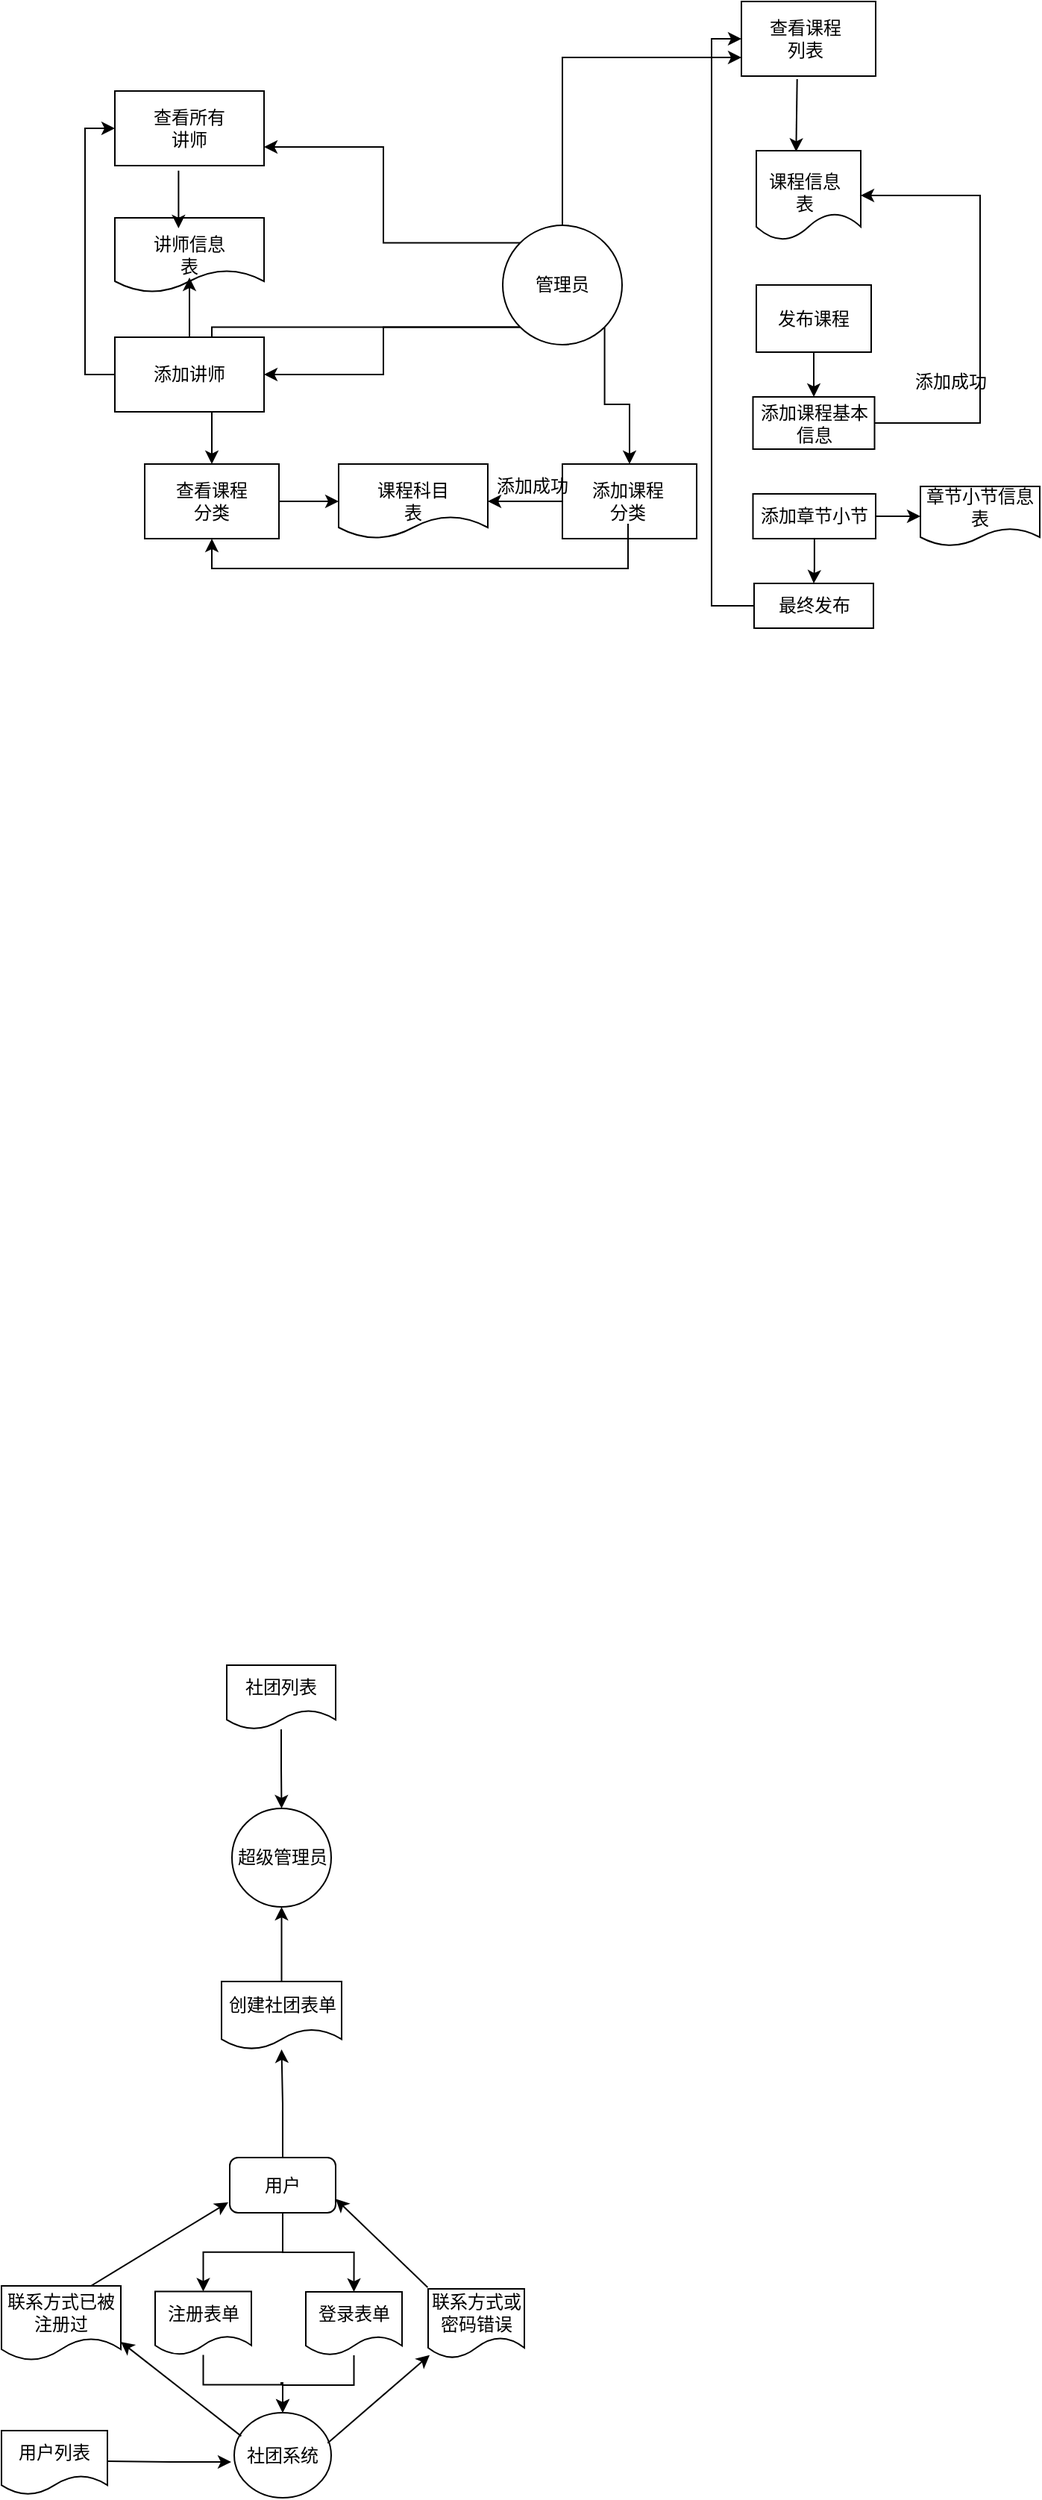 <mxfile version="21.2.3" type="github">
  <diagram id="PFTaVR9R77RU1zgIoD-t" name="Page-1">
    <mxGraphModel dx="1034" dy="1238" grid="0" gridSize="10" guides="1" tooltips="1" connect="1" arrows="1" fold="1" page="0" pageScale="1" pageWidth="827" pageHeight="1169" background="none" math="0" shadow="0">
      <root>
        <mxCell id="0" />
        <mxCell id="1" parent="0" />
        <mxCell id="eftF3Yvcaq25oSi6NERf-6" style="edgeStyle=orthogonalEdgeStyle;rounded=0;orthogonalLoop=1;jettySize=auto;html=1;exitX=0;exitY=0;exitDx=0;exitDy=0;entryX=1;entryY=0.75;entryDx=0;entryDy=0;" parent="1" source="eftF3Yvcaq25oSi6NERf-1" target="eftF3Yvcaq25oSi6NERf-3" edge="1">
          <mxGeometry relative="1" as="geometry" />
        </mxCell>
        <mxCell id="eftF3Yvcaq25oSi6NERf-15" style="edgeStyle=orthogonalEdgeStyle;rounded=0;orthogonalLoop=1;jettySize=auto;html=1;exitX=0;exitY=1;exitDx=0;exitDy=0;entryX=1;entryY=0.5;entryDx=0;entryDy=0;" parent="1" source="eftF3Yvcaq25oSi6NERf-1" target="eftF3Yvcaq25oSi6NERf-13" edge="1">
          <mxGeometry relative="1" as="geometry" />
        </mxCell>
        <mxCell id="eftF3Yvcaq25oSi6NERf-33" style="edgeStyle=orthogonalEdgeStyle;rounded=0;orthogonalLoop=1;jettySize=auto;html=1;exitX=0;exitY=1;exitDx=0;exitDy=0;entryX=0.5;entryY=0;entryDx=0;entryDy=0;" parent="1" source="eftF3Yvcaq25oSi6NERf-1" target="eftF3Yvcaq25oSi6NERf-23" edge="1">
          <mxGeometry relative="1" as="geometry" />
        </mxCell>
        <mxCell id="eftF3Yvcaq25oSi6NERf-34" style="edgeStyle=orthogonalEdgeStyle;rounded=0;orthogonalLoop=1;jettySize=auto;html=1;exitX=1;exitY=1;exitDx=0;exitDy=0;entryX=0.5;entryY=0;entryDx=0;entryDy=0;" parent="1" source="eftF3Yvcaq25oSi6NERf-1" target="eftF3Yvcaq25oSi6NERf-29" edge="1">
          <mxGeometry relative="1" as="geometry" />
        </mxCell>
        <mxCell id="eftF3Yvcaq25oSi6NERf-41" style="edgeStyle=orthogonalEdgeStyle;rounded=0;orthogonalLoop=1;jettySize=auto;html=1;exitX=0.5;exitY=0;exitDx=0;exitDy=0;entryX=0;entryY=0.75;entryDx=0;entryDy=0;" parent="1" source="eftF3Yvcaq25oSi6NERf-1" target="eftF3Yvcaq25oSi6NERf-35" edge="1">
          <mxGeometry relative="1" as="geometry" />
        </mxCell>
        <mxCell id="eftF3Yvcaq25oSi6NERf-1" value="" style="ellipse;whiteSpace=wrap;html=1;aspect=fixed;" parent="1" vertex="1">
          <mxGeometry x="360" y="-481" width="80" height="80" as="geometry" />
        </mxCell>
        <mxCell id="eftF3Yvcaq25oSi6NERf-2" value="管理员" style="text;html=1;strokeColor=none;fillColor=none;align=center;verticalAlign=middle;whiteSpace=wrap;rounded=0;" parent="1" vertex="1">
          <mxGeometry x="370" y="-456" width="60" height="30" as="geometry" />
        </mxCell>
        <mxCell id="eftF3Yvcaq25oSi6NERf-3" value="" style="rounded=0;whiteSpace=wrap;html=1;" parent="1" vertex="1">
          <mxGeometry x="100" y="-571" width="100" height="50" as="geometry" />
        </mxCell>
        <mxCell id="eftF3Yvcaq25oSi6NERf-5" value="查看所有讲师" style="text;html=1;strokeColor=none;fillColor=none;align=center;verticalAlign=middle;whiteSpace=wrap;rounded=0;" parent="1" vertex="1">
          <mxGeometry x="120" y="-561" width="60" height="30" as="geometry" />
        </mxCell>
        <mxCell id="eftF3Yvcaq25oSi6NERf-7" value="" style="shape=document;whiteSpace=wrap;html=1;boundedLbl=1;" parent="1" vertex="1">
          <mxGeometry x="100" y="-486" width="100" height="50" as="geometry" />
        </mxCell>
        <mxCell id="eftF3Yvcaq25oSi6NERf-8" value="讲师信息表" style="text;html=1;strokeColor=none;fillColor=none;align=center;verticalAlign=middle;whiteSpace=wrap;rounded=0;" parent="1" vertex="1">
          <mxGeometry x="120" y="-476" width="60" height="30" as="geometry" />
        </mxCell>
        <mxCell id="eftF3Yvcaq25oSi6NERf-22" value="" style="edgeStyle=orthogonalEdgeStyle;rounded=0;orthogonalLoop=1;jettySize=auto;html=1;" parent="1" source="eftF3Yvcaq25oSi6NERf-13" target="eftF3Yvcaq25oSi6NERf-8" edge="1">
          <mxGeometry relative="1" as="geometry" />
        </mxCell>
        <mxCell id="eftF3Yvcaq25oSi6NERf-46" style="edgeStyle=orthogonalEdgeStyle;rounded=0;orthogonalLoop=1;jettySize=auto;html=1;entryX=0;entryY=0.5;entryDx=0;entryDy=0;" parent="1" source="eftF3Yvcaq25oSi6NERf-13" target="eftF3Yvcaq25oSi6NERf-3" edge="1">
          <mxGeometry relative="1" as="geometry">
            <Array as="points">
              <mxPoint x="80" y="-381" />
              <mxPoint x="80" y="-546" />
            </Array>
          </mxGeometry>
        </mxCell>
        <mxCell id="eftF3Yvcaq25oSi6NERf-13" value="" style="rounded=0;whiteSpace=wrap;html=1;" parent="1" vertex="1">
          <mxGeometry x="100" y="-406" width="100" height="50" as="geometry" />
        </mxCell>
        <mxCell id="eftF3Yvcaq25oSi6NERf-14" value="添加讲师" style="text;html=1;strokeColor=none;fillColor=none;align=center;verticalAlign=middle;whiteSpace=wrap;rounded=0;" parent="1" vertex="1">
          <mxGeometry x="120" y="-396" width="60" height="30" as="geometry" />
        </mxCell>
        <mxCell id="eftF3Yvcaq25oSi6NERf-21" value="" style="endArrow=classic;html=1;rounded=0;exitX=0.427;exitY=1.067;exitDx=0;exitDy=0;exitPerimeter=0;entryX=0.378;entryY=-0.1;entryDx=0;entryDy=0;entryPerimeter=0;" parent="1" source="eftF3Yvcaq25oSi6NERf-3" target="eftF3Yvcaq25oSi6NERf-8" edge="1">
          <mxGeometry width="50" height="50" relative="1" as="geometry">
            <mxPoint x="380" y="-331" as="sourcePoint" />
            <mxPoint x="430" y="-381" as="targetPoint" />
          </mxGeometry>
        </mxCell>
        <mxCell id="eftF3Yvcaq25oSi6NERf-23" value="" style="rounded=0;whiteSpace=wrap;html=1;" parent="1" vertex="1">
          <mxGeometry x="120" y="-321" width="90" height="50" as="geometry" />
        </mxCell>
        <mxCell id="eftF3Yvcaq25oSi6NERf-24" value="查看课程分类" style="text;html=1;strokeColor=none;fillColor=none;align=center;verticalAlign=middle;whiteSpace=wrap;rounded=0;" parent="1" vertex="1">
          <mxGeometry x="135" y="-311" width="60" height="30" as="geometry" />
        </mxCell>
        <mxCell id="eftF3Yvcaq25oSi6NERf-25" value="" style="shape=document;whiteSpace=wrap;html=1;boundedLbl=1;" parent="1" vertex="1">
          <mxGeometry x="250" y="-321" width="100" height="50" as="geometry" />
        </mxCell>
        <mxCell id="eftF3Yvcaq25oSi6NERf-26" value="课程科目表" style="text;html=1;strokeColor=none;fillColor=none;align=center;verticalAlign=middle;whiteSpace=wrap;rounded=0;" parent="1" vertex="1">
          <mxGeometry x="270" y="-311" width="60" height="30" as="geometry" />
        </mxCell>
        <mxCell id="eftF3Yvcaq25oSi6NERf-28" value="" style="endArrow=classic;html=1;rounded=0;exitX=1;exitY=0.5;exitDx=0;exitDy=0;" parent="1" source="eftF3Yvcaq25oSi6NERf-23" edge="1">
          <mxGeometry width="50" height="50" relative="1" as="geometry">
            <mxPoint x="210" y="-251" as="sourcePoint" />
            <mxPoint x="250" y="-296" as="targetPoint" />
          </mxGeometry>
        </mxCell>
        <mxCell id="eftF3Yvcaq25oSi6NERf-29" value="" style="rounded=0;whiteSpace=wrap;html=1;" parent="1" vertex="1">
          <mxGeometry x="400" y="-321" width="90" height="50" as="geometry" />
        </mxCell>
        <mxCell id="eftF3Yvcaq25oSi6NERf-45" style="edgeStyle=orthogonalEdgeStyle;rounded=0;orthogonalLoop=1;jettySize=auto;html=1;entryX=0.5;entryY=1;entryDx=0;entryDy=0;" parent="1" source="eftF3Yvcaq25oSi6NERf-30" target="eftF3Yvcaq25oSi6NERf-23" edge="1">
          <mxGeometry relative="1" as="geometry">
            <Array as="points">
              <mxPoint x="444" y="-251" />
              <mxPoint x="165" y="-251" />
            </Array>
          </mxGeometry>
        </mxCell>
        <mxCell id="eftF3Yvcaq25oSi6NERf-30" value="添加课程分类" style="text;html=1;strokeColor=none;fillColor=none;align=center;verticalAlign=middle;whiteSpace=wrap;rounded=0;" parent="1" vertex="1">
          <mxGeometry x="414" y="-311" width="60" height="30" as="geometry" />
        </mxCell>
        <mxCell id="eftF3Yvcaq25oSi6NERf-32" value="" style="endArrow=classic;html=1;rounded=0;entryX=1;entryY=0.5;entryDx=0;entryDy=0;exitX=0;exitY=0.5;exitDx=0;exitDy=0;" parent="1" source="eftF3Yvcaq25oSi6NERf-29" target="eftF3Yvcaq25oSi6NERf-25" edge="1">
          <mxGeometry width="50" height="50" relative="1" as="geometry">
            <mxPoint x="360" y="-261" as="sourcePoint" />
            <mxPoint x="400" y="-311" as="targetPoint" />
          </mxGeometry>
        </mxCell>
        <mxCell id="eftF3Yvcaq25oSi6NERf-35" value="" style="rounded=0;whiteSpace=wrap;html=1;" parent="1" vertex="1">
          <mxGeometry x="520" y="-631" width="90" height="50" as="geometry" />
        </mxCell>
        <mxCell id="eftF3Yvcaq25oSi6NERf-36" value="查看课程列表" style="text;html=1;strokeColor=none;fillColor=none;align=center;verticalAlign=middle;whiteSpace=wrap;rounded=0;" parent="1" vertex="1">
          <mxGeometry x="532.5" y="-621" width="60" height="30" as="geometry" />
        </mxCell>
        <mxCell id="eftF3Yvcaq25oSi6NERf-37" value="" style="shape=document;whiteSpace=wrap;html=1;boundedLbl=1;" parent="1" vertex="1">
          <mxGeometry x="530" y="-531" width="70" height="60" as="geometry" />
        </mxCell>
        <mxCell id="eftF3Yvcaq25oSi6NERf-38" value="课程信息表" style="text;html=1;strokeColor=none;fillColor=none;align=center;verticalAlign=middle;whiteSpace=wrap;rounded=0;" parent="1" vertex="1">
          <mxGeometry x="535" y="-516" width="55" height="25" as="geometry" />
        </mxCell>
        <mxCell id="eftF3Yvcaq25oSi6NERf-40" value="" style="endArrow=classic;html=1;rounded=0;exitX=0.415;exitY=1.04;exitDx=0;exitDy=0;exitPerimeter=0;entryX=0.381;entryY=0.011;entryDx=0;entryDy=0;entryPerimeter=0;" parent="1" source="eftF3Yvcaq25oSi6NERf-35" target="eftF3Yvcaq25oSi6NERf-37" edge="1">
          <mxGeometry width="50" height="50" relative="1" as="geometry">
            <mxPoint x="450" y="-491" as="sourcePoint" />
            <mxPoint x="500" y="-541" as="targetPoint" />
          </mxGeometry>
        </mxCell>
        <mxCell id="eftF3Yvcaq25oSi6NERf-42" value="添加成功" style="text;html=1;strokeColor=none;fillColor=none;align=center;verticalAlign=middle;whiteSpace=wrap;rounded=0;" parent="1" vertex="1">
          <mxGeometry x="350" y="-321" width="60" height="30" as="geometry" />
        </mxCell>
        <mxCell id="eftF3Yvcaq25oSi6NERf-50" value="" style="edgeStyle=orthogonalEdgeStyle;rounded=0;orthogonalLoop=1;jettySize=auto;html=1;" parent="1" source="eftF3Yvcaq25oSi6NERf-47" target="eftF3Yvcaq25oSi6NERf-49" edge="1">
          <mxGeometry relative="1" as="geometry" />
        </mxCell>
        <mxCell id="eftF3Yvcaq25oSi6NERf-47" value="发布课程" style="rounded=0;whiteSpace=wrap;html=1;" parent="1" vertex="1">
          <mxGeometry x="530" y="-441" width="77" height="45" as="geometry" />
        </mxCell>
        <mxCell id="eftF3Yvcaq25oSi6NERf-57" style="edgeStyle=orthogonalEdgeStyle;rounded=0;orthogonalLoop=1;jettySize=auto;html=1;entryX=1;entryY=0.5;entryDx=0;entryDy=0;" parent="1" source="eftF3Yvcaq25oSi6NERf-49" target="eftF3Yvcaq25oSi6NERf-37" edge="1">
          <mxGeometry relative="1" as="geometry">
            <Array as="points">
              <mxPoint x="680" y="-348" />
              <mxPoint x="680" y="-501" />
            </Array>
          </mxGeometry>
        </mxCell>
        <mxCell id="eftF3Yvcaq25oSi6NERf-49" value="添加课程基本信息" style="whiteSpace=wrap;html=1;rounded=0;" parent="1" vertex="1">
          <mxGeometry x="527.75" y="-366" width="81.5" height="35" as="geometry" />
        </mxCell>
        <mxCell id="eftF3Yvcaq25oSi6NERf-54" value="" style="edgeStyle=orthogonalEdgeStyle;rounded=0;orthogonalLoop=1;jettySize=auto;html=1;" parent="1" source="eftF3Yvcaq25oSi6NERf-51" target="eftF3Yvcaq25oSi6NERf-53" edge="1">
          <mxGeometry relative="1" as="geometry" />
        </mxCell>
        <mxCell id="eftF3Yvcaq25oSi6NERf-56" value="" style="edgeStyle=orthogonalEdgeStyle;rounded=0;orthogonalLoop=1;jettySize=auto;html=1;" parent="1" source="eftF3Yvcaq25oSi6NERf-51" target="eftF3Yvcaq25oSi6NERf-55" edge="1">
          <mxGeometry relative="1" as="geometry" />
        </mxCell>
        <mxCell id="eftF3Yvcaq25oSi6NERf-51" value="添加章节小节" style="whiteSpace=wrap;html=1;" parent="1" vertex="1">
          <mxGeometry x="527.75" y="-301" width="82.25" height="30" as="geometry" />
        </mxCell>
        <mxCell id="eftF3Yvcaq25oSi6NERf-53" value="章节小节信息表" style="shape=document;whiteSpace=wrap;html=1;boundedLbl=1;" parent="1" vertex="1">
          <mxGeometry x="640" y="-306" width="80" height="40" as="geometry" />
        </mxCell>
        <mxCell id="eftF3Yvcaq25oSi6NERf-59" style="edgeStyle=orthogonalEdgeStyle;rounded=0;orthogonalLoop=1;jettySize=auto;html=1;entryX=0;entryY=0.5;entryDx=0;entryDy=0;" parent="1" source="eftF3Yvcaq25oSi6NERf-55" target="eftF3Yvcaq25oSi6NERf-35" edge="1">
          <mxGeometry relative="1" as="geometry">
            <Array as="points">
              <mxPoint x="500" y="-226" />
              <mxPoint x="500" y="-606" />
            </Array>
          </mxGeometry>
        </mxCell>
        <mxCell id="eftF3Yvcaq25oSi6NERf-55" value="最终发布" style="whiteSpace=wrap;html=1;" parent="1" vertex="1">
          <mxGeometry x="528.5" y="-241" width="80" height="30" as="geometry" />
        </mxCell>
        <mxCell id="eftF3Yvcaq25oSi6NERf-58" value="添加成功" style="text;html=1;align=center;verticalAlign=middle;resizable=0;points=[];autosize=1;strokeColor=none;fillColor=none;" parent="1" vertex="1">
          <mxGeometry x="630" y="-386" width="60" height="20" as="geometry" />
        </mxCell>
        <mxCell id="TgjRXRTITHaoMna3Si7o-6" value="" style="edgeStyle=orthogonalEdgeStyle;rounded=0;orthogonalLoop=1;jettySize=auto;html=1;" edge="1" parent="1" source="TgjRXRTITHaoMna3Si7o-2" target="TgjRXRTITHaoMna3Si7o-5">
          <mxGeometry relative="1" as="geometry" />
        </mxCell>
        <mxCell id="TgjRXRTITHaoMna3Si7o-17" style="edgeStyle=orthogonalEdgeStyle;rounded=0;orthogonalLoop=1;jettySize=auto;html=1;entryX=0.5;entryY=0;entryDx=0;entryDy=0;" edge="1" parent="1" source="TgjRXRTITHaoMna3Si7o-2" target="TgjRXRTITHaoMna3Si7o-16">
          <mxGeometry relative="1" as="geometry" />
        </mxCell>
        <mxCell id="TgjRXRTITHaoMna3Si7o-24" value="" style="edgeStyle=orthogonalEdgeStyle;rounded=0;orthogonalLoop=1;jettySize=auto;html=1;" edge="1" parent="1" source="TgjRXRTITHaoMna3Si7o-2" target="TgjRXRTITHaoMna3Si7o-23">
          <mxGeometry relative="1" as="geometry" />
        </mxCell>
        <mxCell id="TgjRXRTITHaoMna3Si7o-2" value="用户" style="rounded=1;whiteSpace=wrap;html=1;" vertex="1" parent="1">
          <mxGeometry x="177" y="814" width="71" height="37" as="geometry" />
        </mxCell>
        <mxCell id="TgjRXRTITHaoMna3Si7o-9" value="" style="edgeStyle=orthogonalEdgeStyle;rounded=0;orthogonalLoop=1;jettySize=auto;html=1;" edge="1" parent="1" source="TgjRXRTITHaoMna3Si7o-5" target="TgjRXRTITHaoMna3Si7o-8">
          <mxGeometry relative="1" as="geometry" />
        </mxCell>
        <mxCell id="TgjRXRTITHaoMna3Si7o-5" value="注册表单" style="shape=document;whiteSpace=wrap;html=1;boundedLbl=1;rounded=1;" vertex="1" parent="1">
          <mxGeometry x="127" y="903.75" width="64.5" height="42.5" as="geometry" />
        </mxCell>
        <mxCell id="TgjRXRTITHaoMna3Si7o-8" value="社团系统" style="ellipse;whiteSpace=wrap;html=1;" vertex="1" parent="1">
          <mxGeometry x="180" y="985" width="65" height="57" as="geometry" />
        </mxCell>
        <mxCell id="TgjRXRTITHaoMna3Si7o-12" value="联系方式已被注册过" style="shape=document;whiteSpace=wrap;html=1;boundedLbl=1;" vertex="1" parent="1">
          <mxGeometry x="24" y="900" width="80" height="50" as="geometry" />
        </mxCell>
        <mxCell id="TgjRXRTITHaoMna3Si7o-13" value="" style="endArrow=classic;html=1;rounded=0;exitX=0.072;exitY=0.275;exitDx=0;exitDy=0;exitPerimeter=0;entryX=1;entryY=0.75;entryDx=0;entryDy=0;" edge="1" parent="1" source="TgjRXRTITHaoMna3Si7o-8" target="TgjRXRTITHaoMna3Si7o-12">
          <mxGeometry width="50" height="50" relative="1" as="geometry">
            <mxPoint x="57" y="1010" as="sourcePoint" />
            <mxPoint x="107" y="960" as="targetPoint" />
          </mxGeometry>
        </mxCell>
        <mxCell id="TgjRXRTITHaoMna3Si7o-15" value="" style="endArrow=classic;html=1;rounded=0;exitX=0.75;exitY=0;exitDx=0;exitDy=0;" edge="1" parent="1" source="TgjRXRTITHaoMna3Si7o-12">
          <mxGeometry width="50" height="50" relative="1" as="geometry">
            <mxPoint x="126" y="894" as="sourcePoint" />
            <mxPoint x="176" y="844" as="targetPoint" />
          </mxGeometry>
        </mxCell>
        <mxCell id="TgjRXRTITHaoMna3Si7o-18" style="edgeStyle=orthogonalEdgeStyle;rounded=0;orthogonalLoop=1;jettySize=auto;html=1;entryX=0.5;entryY=0;entryDx=0;entryDy=0;" edge="1" parent="1" source="TgjRXRTITHaoMna3Si7o-16" target="TgjRXRTITHaoMna3Si7o-8">
          <mxGeometry relative="1" as="geometry" />
        </mxCell>
        <mxCell id="TgjRXRTITHaoMna3Si7o-16" value="登录表单" style="shape=document;whiteSpace=wrap;html=1;boundedLbl=1;rounded=1;" vertex="1" parent="1">
          <mxGeometry x="228" y="904" width="64.5" height="42.5" as="geometry" />
        </mxCell>
        <mxCell id="TgjRXRTITHaoMna3Si7o-20" value="联系方式或密码错误" style="shape=document;whiteSpace=wrap;html=1;boundedLbl=1;rounded=1;" vertex="1" parent="1">
          <mxGeometry x="310" y="902" width="64.5" height="46.5" as="geometry" />
        </mxCell>
        <mxCell id="TgjRXRTITHaoMna3Si7o-21" value="" style="endArrow=classic;html=1;rounded=0;exitX=0.964;exitY=0.357;exitDx=0;exitDy=0;exitPerimeter=0;entryX=0.016;entryY=0.953;entryDx=0;entryDy=0;entryPerimeter=0;" edge="1" parent="1" source="TgjRXRTITHaoMna3Si7o-8" target="TgjRXRTITHaoMna3Si7o-20">
          <mxGeometry width="50" height="50" relative="1" as="geometry">
            <mxPoint x="303" y="994" as="sourcePoint" />
            <mxPoint x="353" y="944" as="targetPoint" />
          </mxGeometry>
        </mxCell>
        <mxCell id="TgjRXRTITHaoMna3Si7o-22" value="" style="endArrow=classic;html=1;rounded=0;entryX=1;entryY=0.75;entryDx=0;entryDy=0;exitX=-0.005;exitY=-0.022;exitDx=0;exitDy=0;exitPerimeter=0;" edge="1" parent="1" source="TgjRXRTITHaoMna3Si7o-20" target="TgjRXRTITHaoMna3Si7o-2">
          <mxGeometry width="50" height="50" relative="1" as="geometry">
            <mxPoint x="340" y="895" as="sourcePoint" />
            <mxPoint x="390" y="845" as="targetPoint" />
          </mxGeometry>
        </mxCell>
        <mxCell id="TgjRXRTITHaoMna3Si7o-28" style="edgeStyle=orthogonalEdgeStyle;rounded=0;orthogonalLoop=1;jettySize=auto;html=1;exitX=0.5;exitY=0;exitDx=0;exitDy=0;entryX=0.5;entryY=1;entryDx=0;entryDy=0;" edge="1" parent="1" source="TgjRXRTITHaoMna3Si7o-23" target="TgjRXRTITHaoMna3Si7o-27">
          <mxGeometry relative="1" as="geometry" />
        </mxCell>
        <mxCell id="TgjRXRTITHaoMna3Si7o-23" value="创建社团表单" style="shape=document;whiteSpace=wrap;html=1;boundedLbl=1;rounded=1;" vertex="1" parent="1">
          <mxGeometry x="171.5" y="696" width="80.5" height="45.5" as="geometry" />
        </mxCell>
        <mxCell id="TgjRXRTITHaoMna3Si7o-26" style="edgeStyle=orthogonalEdgeStyle;rounded=0;orthogonalLoop=1;jettySize=auto;html=1;exitX=1;exitY=0.5;exitDx=0;exitDy=0;" edge="1" parent="1">
          <mxGeometry relative="1" as="geometry">
            <mxPoint x="178.0" y="1018" as="targetPoint" />
            <mxPoint x="95" y="1017.5" as="sourcePoint" />
          </mxGeometry>
        </mxCell>
        <mxCell id="TgjRXRTITHaoMna3Si7o-25" value="用户列表" style="shape=document;whiteSpace=wrap;html=1;boundedLbl=1;" vertex="1" parent="1">
          <mxGeometry x="24" y="997" width="71" height="43" as="geometry" />
        </mxCell>
        <mxCell id="TgjRXRTITHaoMna3Si7o-27" value="超级管理员" style="ellipse;whiteSpace=wrap;html=1;" vertex="1" parent="1">
          <mxGeometry x="178.5" y="580" width="66.5" height="66" as="geometry" />
        </mxCell>
        <mxCell id="TgjRXRTITHaoMna3Si7o-31" value="" style="edgeStyle=orthogonalEdgeStyle;rounded=0;orthogonalLoop=1;jettySize=auto;html=1;" edge="1" parent="1" source="TgjRXRTITHaoMna3Si7o-29" target="TgjRXRTITHaoMna3Si7o-27">
          <mxGeometry relative="1" as="geometry" />
        </mxCell>
        <mxCell id="TgjRXRTITHaoMna3Si7o-29" value="社团列表" style="shape=document;whiteSpace=wrap;html=1;boundedLbl=1;" vertex="1" parent="1">
          <mxGeometry x="175" y="484" width="73" height="43" as="geometry" />
        </mxCell>
      </root>
    </mxGraphModel>
  </diagram>
</mxfile>
